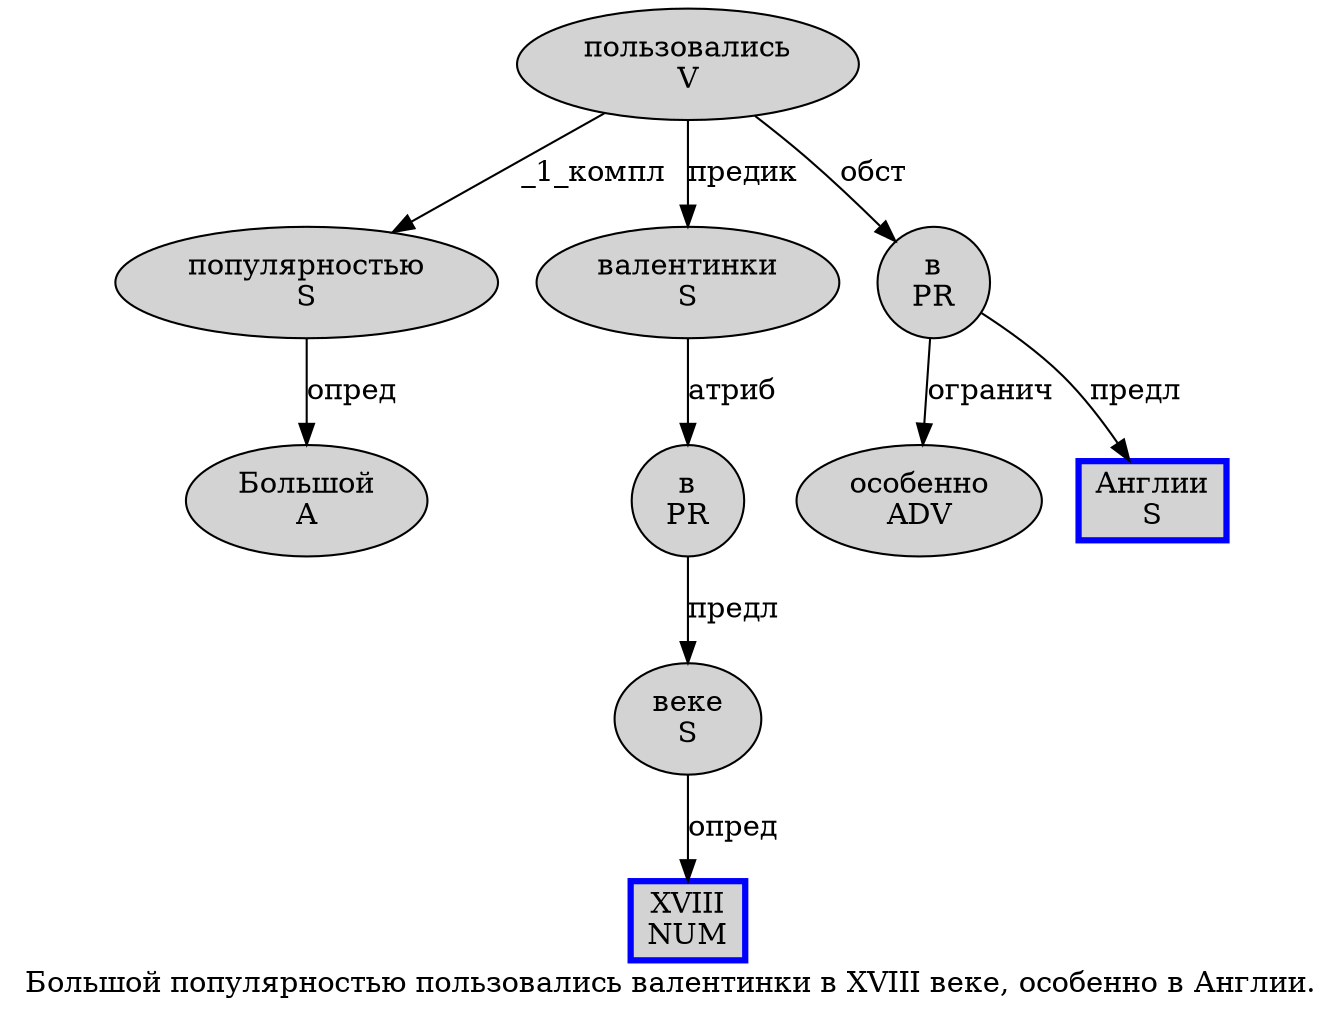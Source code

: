 digraph SENTENCE_1492 {
	graph [label="Большой популярностью пользовались валентинки в XVIII веке, особенно в Англии."]
	node [style=filled]
		0 [label="Большой
A" color="" fillcolor=lightgray penwidth=1 shape=ellipse]
		1 [label="популярностью
S" color="" fillcolor=lightgray penwidth=1 shape=ellipse]
		2 [label="пользовались
V" color="" fillcolor=lightgray penwidth=1 shape=ellipse]
		3 [label="валентинки
S" color="" fillcolor=lightgray penwidth=1 shape=ellipse]
		4 [label="в
PR" color="" fillcolor=lightgray penwidth=1 shape=ellipse]
		5 [label="XVIII
NUM" color=blue fillcolor=lightgray penwidth=3 shape=box]
		6 [label="веке
S" color="" fillcolor=lightgray penwidth=1 shape=ellipse]
		8 [label="особенно
ADV" color="" fillcolor=lightgray penwidth=1 shape=ellipse]
		9 [label="в
PR" color="" fillcolor=lightgray penwidth=1 shape=ellipse]
		10 [label="Англии
S" color=blue fillcolor=lightgray penwidth=3 shape=box]
			2 -> 1 [label="_1_компл"]
			2 -> 3 [label="предик"]
			2 -> 9 [label="обст"]
			6 -> 5 [label="опред"]
			9 -> 8 [label="огранич"]
			9 -> 10 [label="предл"]
			1 -> 0 [label="опред"]
			3 -> 4 [label="атриб"]
			4 -> 6 [label="предл"]
}